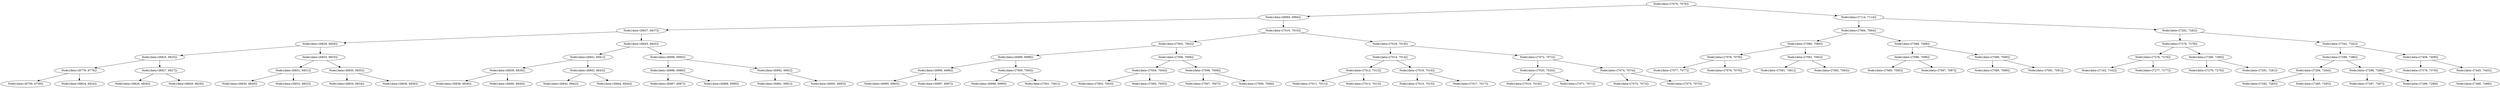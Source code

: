 digraph G{
276268925 [label="Node{data=[7076, 7076]}"]
276268925 -> 1125672419
1125672419 [label="Node{data=[6994, 6994]}"]
1125672419 -> 327586361
327586361 [label="Node{data=[6837, 6837]}"]
327586361 -> 1801730171
1801730171 [label="Node{data=[6829, 6829]}"]
1801730171 -> 1191450117
1191450117 [label="Node{data=[6825, 6825]}"]
1191450117 -> 1194546299
1194546299 [label="Node{data=[6776, 6776]}"]
1194546299 -> 1619202558
1619202558 [label="Node{data=[6759, 6759]}"]
1194546299 -> 711871093
711871093 [label="Node{data=[6824, 6824]}"]
1191450117 -> 1304286467
1304286467 [label="Node{data=[6827, 6827]}"]
1304286467 -> 284217411
284217411 [label="Node{data=[6826, 6826]}"]
1304286467 -> 1745108802
1745108802 [label="Node{data=[6828, 6828]}"]
1801730171 -> 820116949
820116949 [label="Node{data=[6833, 6833]}"]
820116949 -> 332866311
332866311 [label="Node{data=[6831, 6831]}"]
332866311 -> 87268342
87268342 [label="Node{data=[6830, 6830]}"]
332866311 -> 1275353661
1275353661 [label="Node{data=[6832, 6832]}"]
820116949 -> 1932790077
1932790077 [label="Node{data=[6835, 6835]}"]
1932790077 -> 1498534727
1498534727 [label="Node{data=[6834, 6834]}"]
1932790077 -> 1084493744
1084493744 [label="Node{data=[6836, 6836]}"]
327586361 -> 773812267
773812267 [label="Node{data=[6845, 6845]}"]
773812267 -> 2108815668
2108815668 [label="Node{data=[6841, 6841]}"]
2108815668 -> 707647022
707647022 [label="Node{data=[6839, 6839]}"]
707647022 -> 1242858836
1242858836 [label="Node{data=[6838, 6838]}"]
707647022 -> 534718997
534718997 [label="Node{data=[6840, 6840]}"]
2108815668 -> 1834293379
1834293379 [label="Node{data=[6843, 6843]}"]
1834293379 -> 697118625
697118625 [label="Node{data=[6842, 6842]}"]
1834293379 -> 1205678561
1205678561 [label="Node{data=[6844, 6844]}"]
773812267 -> 557069453
557069453 [label="Node{data=[6990, 6990]}"]
557069453 -> 1684054312
1684054312 [label="Node{data=[6988, 6988]}"]
1684054312 -> 617638434
617638434 [label="Node{data=[6987, 6987]}"]
1684054312 -> 170661216
170661216 [label="Node{data=[6989, 6989]}"]
557069453 -> 171759860
171759860 [label="Node{data=[6992, 6992]}"]
171759860 -> 1806975354
1806975354 [label="Node{data=[6991, 6991]}"]
171759860 -> 1276294996
1276294996 [label="Node{data=[6993, 6993]}"]
1125672419 -> 654257315
654257315 [label="Node{data=[7010, 7010]}"]
654257315 -> 1248373744
1248373744 [label="Node{data=[7002, 7002]}"]
1248373744 -> 52333654
52333654 [label="Node{data=[6998, 6998]}"]
52333654 -> 1517233014
1517233014 [label="Node{data=[6996, 6996]}"]
1517233014 -> 86673068
86673068 [label="Node{data=[6995, 6995]}"]
1517233014 -> 168987346
168987346 [label="Node{data=[6997, 6997]}"]
52333654 -> 2098846714
2098846714 [label="Node{data=[7000, 7000]}"]
2098846714 -> 1582179260
1582179260 [label="Node{data=[6999, 6999]}"]
2098846714 -> 260096319
260096319 [label="Node{data=[7001, 7001]}"]
1248373744 -> 299539975
299539975 [label="Node{data=[7006, 7006]}"]
299539975 -> 573526477
573526477 [label="Node{data=[7004, 7004]}"]
573526477 -> 231982583
231982583 [label="Node{data=[7003, 7003]}"]
573526477 -> 72574027
72574027 [label="Node{data=[7005, 7005]}"]
299539975 -> 1102903392
1102903392 [label="Node{data=[7008, 7008]}"]
1102903392 -> 423979171
423979171 [label="Node{data=[7007, 7007]}"]
1102903392 -> 178973185
178973185 [label="Node{data=[7009, 7009]}"]
654257315 -> 365209123
365209123 [label="Node{data=[7018, 7018]}"]
365209123 -> 857547523
857547523 [label="Node{data=[7014, 7014]}"]
857547523 -> 19875251
19875251 [label="Node{data=[7012, 7012]}"]
19875251 -> 1552436597
1552436597 [label="Node{data=[7011, 7011]}"]
19875251 -> 1816993145
1816993145 [label="Node{data=[7013, 7013]}"]
857547523 -> 907165384
907165384 [label="Node{data=[7016, 7016]}"]
907165384 -> 1307309924
1307309924 [label="Node{data=[7015, 7015]}"]
907165384 -> 1402402889
1402402889 [label="Node{data=[7017, 7017]}"]
365209123 -> 1471451543
1471451543 [label="Node{data=[7072, 7072]}"]
1471451543 -> 1886847447
1886847447 [label="Node{data=[7020, 7020]}"]
1886847447 -> 1647675498
1647675498 [label="Node{data=[7019, 7019]}"]
1886847447 -> 101015765
101015765 [label="Node{data=[7071, 7071]}"]
1471451543 -> 1976463787
1976463787 [label="Node{data=[7074, 7074]}"]
1976463787 -> 1031778172
1031778172 [label="Node{data=[7073, 7073]}"]
1976463787 -> 1942423137
1942423137 [label="Node{data=[7075, 7075]}"]
276268925 -> 1592382212
1592382212 [label="Node{data=[7114, 7114]}"]
1592382212 -> 1479320155
1479320155 [label="Node{data=[7084, 7084]}"]
1479320155 -> 417915501
417915501 [label="Node{data=[7080, 7080]}"]
417915501 -> 1406602015
1406602015 [label="Node{data=[7078, 7078]}"]
1406602015 -> 1127646098
1127646098 [label="Node{data=[7077, 7077]}"]
1406602015 -> 2117459925
2117459925 [label="Node{data=[7079, 7079]}"]
417915501 -> 554807796
554807796 [label="Node{data=[7082, 7082]}"]
554807796 -> 1249233210
1249233210 [label="Node{data=[7081, 7081]}"]
554807796 -> 1026091509
1026091509 [label="Node{data=[7083, 7083]}"]
1479320155 -> 1840464626
1840464626 [label="Node{data=[7088, 7088]}"]
1840464626 -> 1099026593
1099026593 [label="Node{data=[7086, 7086]}"]
1099026593 -> 635043250
635043250 [label="Node{data=[7085, 7085]}"]
1099026593 -> 1598349245
1598349245 [label="Node{data=[7087, 7087]}"]
1840464626 -> 681030261
681030261 [label="Node{data=[7090, 7090]}"]
681030261 -> 1742502686
1742502686 [label="Node{data=[7089, 7089]}"]
681030261 -> 218250810
218250810 [label="Node{data=[7091, 7091]}"]
1592382212 -> 1950527760
1950527760 [label="Node{data=[7282, 7282]}"]
1950527760 -> 1632874999
1632874999 [label="Node{data=[7278, 7278]}"]
1632874999 -> 1699947080
1699947080 [label="Node{data=[7276, 7276]}"]
1699947080 -> 2042372918
2042372918 [label="Node{data=[7162, 7162]}"]
1699947080 -> 412600096
412600096 [label="Node{data=[7277, 7277]}"]
1632874999 -> 1681330636
1681330636 [label="Node{data=[7280, 7280]}"]
1681330636 -> 403324512
403324512 [label="Node{data=[7279, 7279]}"]
1681330636 -> 11996100
11996100 [label="Node{data=[7281, 7281]}"]
1950527760 -> 650076725
650076725 [label="Node{data=[7342, 7342]}"]
650076725 -> 2061155935
2061155935 [label="Node{data=[7286, 7286]}"]
2061155935 -> 862615130
862615130 [label="Node{data=[7284, 7284]}"]
862615130 -> 188461784
188461784 [label="Node{data=[7283, 7283]}"]
862615130 -> 1455998784
1455998784 [label="Node{data=[7285, 7285]}"]
2061155935 -> 2035266432
2035266432 [label="Node{data=[7288, 7288]}"]
2035266432 -> 435667541
435667541 [label="Node{data=[7287, 7287]}"]
2035266432 -> 1326194369
1326194369 [label="Node{data=[7289, 7289]}"]
650076725 -> 1601053351
1601053351 [label="Node{data=[7409, 7409]}"]
1601053351 -> 1538873721
1538873721 [label="Node{data=[7379, 7379]}"]
1601053351 -> 2096876849
2096876849 [label="Node{data=[7445, 7445]}"]
2096876849 -> 1395535481
1395535481 [label="Node{data=[7498, 7498]}"]
}